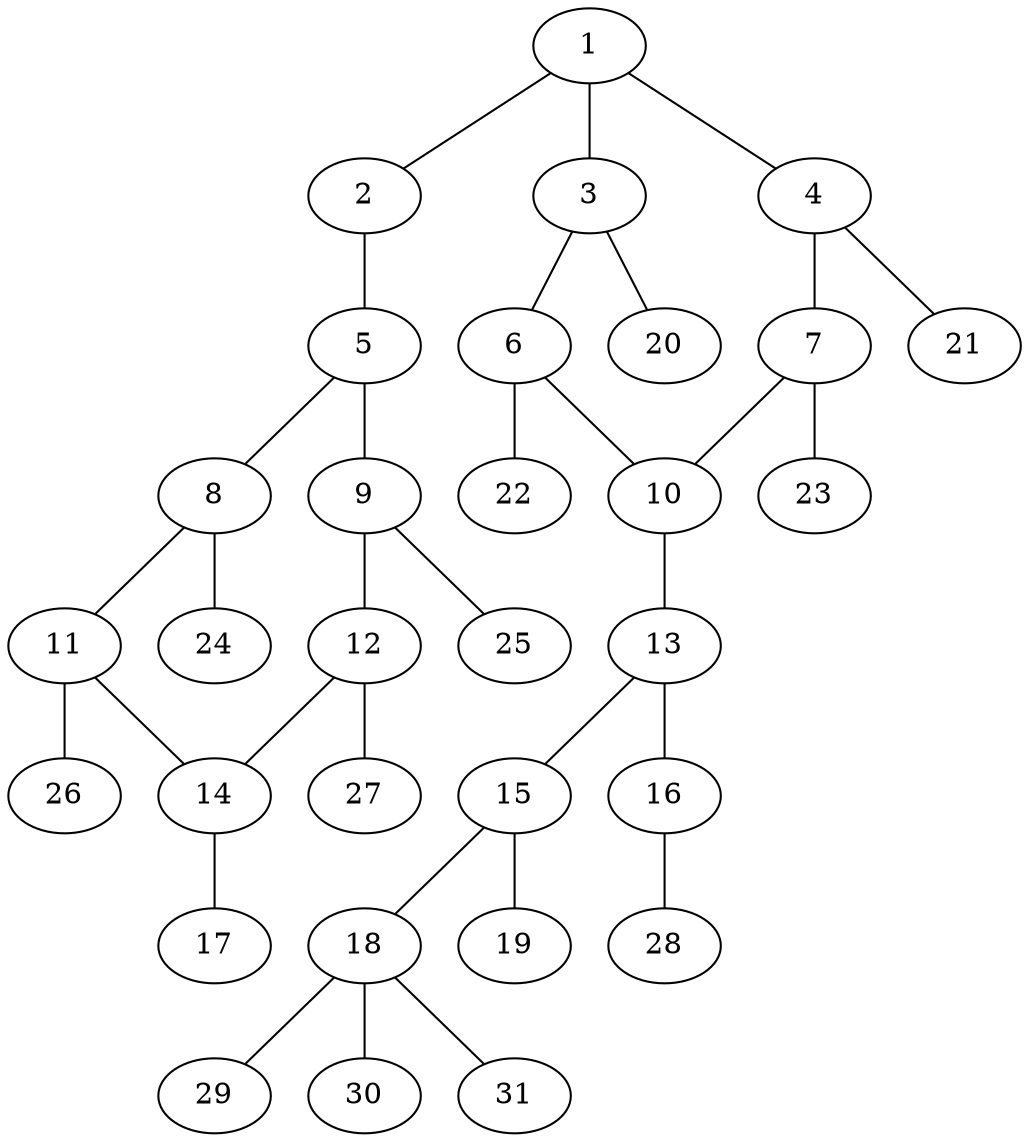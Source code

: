 graph molecule_1057 {
	1	 [chem=C];
	2	 [chem=O];
	1 -- 2	 [valence=1];
	3	 [chem=C];
	1 -- 3	 [valence=1];
	4	 [chem=C];
	1 -- 4	 [valence=2];
	5	 [chem=C];
	2 -- 5	 [valence=1];
	6	 [chem=C];
	3 -- 6	 [valence=2];
	20	 [chem=H];
	3 -- 20	 [valence=1];
	7	 [chem=C];
	4 -- 7	 [valence=1];
	21	 [chem=H];
	4 -- 21	 [valence=1];
	8	 [chem=C];
	5 -- 8	 [valence=1];
	9	 [chem=C];
	5 -- 9	 [valence=2];
	10	 [chem=C];
	6 -- 10	 [valence=1];
	22	 [chem=H];
	6 -- 22	 [valence=1];
	7 -- 10	 [valence=2];
	23	 [chem=H];
	7 -- 23	 [valence=1];
	11	 [chem=C];
	8 -- 11	 [valence=2];
	24	 [chem=H];
	8 -- 24	 [valence=1];
	12	 [chem=C];
	9 -- 12	 [valence=1];
	25	 [chem=H];
	9 -- 25	 [valence=1];
	13	 [chem=N];
	10 -- 13	 [valence=1];
	14	 [chem=C];
	11 -- 14	 [valence=1];
	26	 [chem=H];
	11 -- 26	 [valence=1];
	12 -- 14	 [valence=2];
	27	 [chem=H];
	12 -- 27	 [valence=1];
	15	 [chem=C];
	13 -- 15	 [valence=1];
	16	 [chem=O];
	13 -- 16	 [valence=1];
	17	 [chem=Cl];
	14 -- 17	 [valence=1];
	18	 [chem=C];
	15 -- 18	 [valence=1];
	19	 [chem=O];
	15 -- 19	 [valence=2];
	28	 [chem=H];
	16 -- 28	 [valence=1];
	29	 [chem=H];
	18 -- 29	 [valence=1];
	30	 [chem=H];
	18 -- 30	 [valence=1];
	31	 [chem=H];
	18 -- 31	 [valence=1];
}
